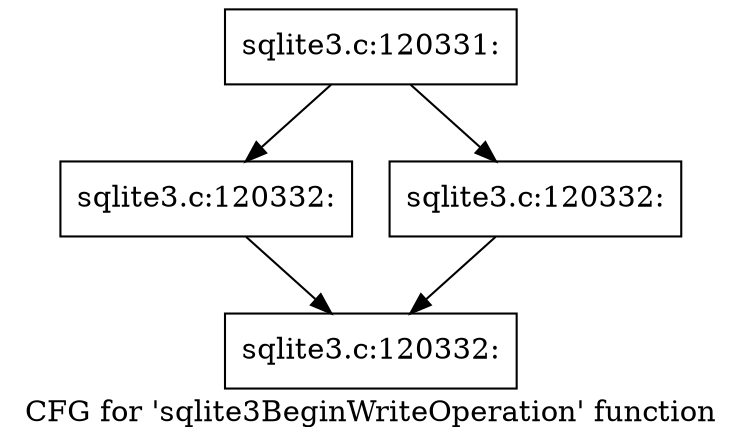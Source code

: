 digraph "CFG for 'sqlite3BeginWriteOperation' function" {
	label="CFG for 'sqlite3BeginWriteOperation' function";

	Node0x55c0f8d9ab70 [shape=record,label="{sqlite3.c:120331:}"];
	Node0x55c0f8d9ab70 -> Node0x55c0f8d9bf50;
	Node0x55c0f8d9ab70 -> Node0x55c0f8d9bfa0;
	Node0x55c0f8d9bf50 [shape=record,label="{sqlite3.c:120332:}"];
	Node0x55c0f8d9bf50 -> Node0x55c0f8d9bff0;
	Node0x55c0f8d9bfa0 [shape=record,label="{sqlite3.c:120332:}"];
	Node0x55c0f8d9bfa0 -> Node0x55c0f8d9bff0;
	Node0x55c0f8d9bff0 [shape=record,label="{sqlite3.c:120332:}"];
}
